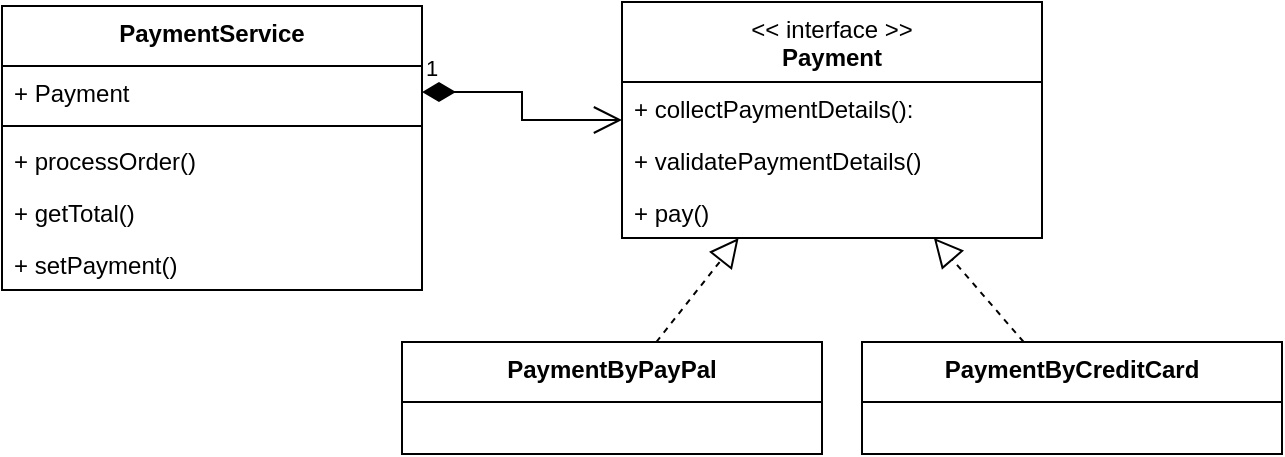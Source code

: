 <mxfile version="21.6.8" type="github">
  <diagram id="yHAGt3p8m7AsDcAoSCIJ" name="Page-1">
    <mxGraphModel dx="1322" dy="605" grid="1" gridSize="10" guides="1" tooltips="1" connect="1" arrows="1" fold="1" page="1" pageScale="1" pageWidth="3840" pageHeight="2400" math="0" shadow="0">
      <root>
        <mxCell id="0" />
        <mxCell id="1" parent="0" />
        <mxCell id="FEiV0cqoIyy7e94Y_yFh-1" value="&lt;span style=&quot;font-weight: normal;&quot;&gt;&amp;lt;&amp;lt; interface &amp;gt;&amp;gt;&lt;br&gt;&lt;/span&gt;Payment" style="swimlane;fontStyle=1;align=center;verticalAlign=top;childLayout=stackLayout;horizontal=1;startSize=40;horizontalStack=0;resizeParent=1;resizeParentMax=0;resizeLast=0;collapsible=1;marginBottom=0;whiteSpace=wrap;html=1;" parent="1" vertex="1">
          <mxGeometry x="510" y="190" width="210" height="118" as="geometry" />
        </mxCell>
        <mxCell id="FEiV0cqoIyy7e94Y_yFh-4" value="+ collectPaymentDetails():" style="text;strokeColor=none;fillColor=none;align=left;verticalAlign=top;spacingLeft=4;spacingRight=4;overflow=hidden;rotatable=0;points=[[0,0.5],[1,0.5]];portConstraint=eastwest;whiteSpace=wrap;html=1;" parent="FEiV0cqoIyy7e94Y_yFh-1" vertex="1">
          <mxGeometry y="40" width="210" height="26" as="geometry" />
        </mxCell>
        <mxCell id="FEiV0cqoIyy7e94Y_yFh-5" value="+ validatePaymentDetails()" style="text;strokeColor=none;fillColor=none;align=left;verticalAlign=top;spacingLeft=4;spacingRight=4;overflow=hidden;rotatable=0;points=[[0,0.5],[1,0.5]];portConstraint=eastwest;whiteSpace=wrap;html=1;" parent="FEiV0cqoIyy7e94Y_yFh-1" vertex="1">
          <mxGeometry y="66" width="210" height="26" as="geometry" />
        </mxCell>
        <mxCell id="FEiV0cqoIyy7e94Y_yFh-6" value="+ pay()" style="text;strokeColor=none;fillColor=none;align=left;verticalAlign=top;spacingLeft=4;spacingRight=4;overflow=hidden;rotatable=0;points=[[0,0.5],[1,0.5]];portConstraint=eastwest;whiteSpace=wrap;html=1;" parent="FEiV0cqoIyy7e94Y_yFh-1" vertex="1">
          <mxGeometry y="92" width="210" height="26" as="geometry" />
        </mxCell>
        <mxCell id="FEiV0cqoIyy7e94Y_yFh-7" value="PaymentByPayPal" style="swimlane;fontStyle=1;align=center;verticalAlign=top;childLayout=stackLayout;horizontal=1;startSize=30;horizontalStack=0;resizeParent=1;resizeParentMax=0;resizeLast=0;collapsible=1;marginBottom=0;whiteSpace=wrap;html=1;" parent="1" vertex="1">
          <mxGeometry x="400" y="360" width="210" height="56" as="geometry" />
        </mxCell>
        <mxCell id="FEiV0cqoIyy7e94Y_yFh-11" value="PaymentByCreditCard" style="swimlane;fontStyle=1;align=center;verticalAlign=top;childLayout=stackLayout;horizontal=1;startSize=30;horizontalStack=0;resizeParent=1;resizeParentMax=0;resizeLast=0;collapsible=1;marginBottom=0;whiteSpace=wrap;html=1;" parent="1" vertex="1">
          <mxGeometry x="630" y="360" width="210" height="56" as="geometry" />
        </mxCell>
        <mxCell id="FEiV0cqoIyy7e94Y_yFh-15" value="" style="endArrow=block;dashed=1;endFill=0;endSize=12;html=1;rounded=0;" parent="1" source="FEiV0cqoIyy7e94Y_yFh-11" target="FEiV0cqoIyy7e94Y_yFh-1" edge="1">
          <mxGeometry width="160" relative="1" as="geometry">
            <mxPoint x="660" y="360" as="sourcePoint" />
            <mxPoint x="820" y="360" as="targetPoint" />
          </mxGeometry>
        </mxCell>
        <mxCell id="FEiV0cqoIyy7e94Y_yFh-16" value="" style="endArrow=block;dashed=1;endFill=0;endSize=12;html=1;rounded=0;" parent="1" source="FEiV0cqoIyy7e94Y_yFh-7" target="FEiV0cqoIyy7e94Y_yFh-1" edge="1">
          <mxGeometry width="160" relative="1" as="geometry">
            <mxPoint x="660" y="360" as="sourcePoint" />
            <mxPoint x="820" y="360" as="targetPoint" />
          </mxGeometry>
        </mxCell>
        <mxCell id="FEiV0cqoIyy7e94Y_yFh-17" value="PaymentService" style="swimlane;fontStyle=1;align=center;verticalAlign=top;childLayout=stackLayout;horizontal=1;startSize=30;horizontalStack=0;resizeParent=1;resizeParentMax=0;resizeLast=0;collapsible=1;marginBottom=0;whiteSpace=wrap;html=1;" parent="1" vertex="1">
          <mxGeometry x="200" y="192" width="210" height="142" as="geometry" />
        </mxCell>
        <mxCell id="FEiV0cqoIyy7e94Y_yFh-18" value="+ Payment" style="text;strokeColor=none;fillColor=none;align=left;verticalAlign=top;spacingLeft=4;spacingRight=4;overflow=hidden;rotatable=0;points=[[0,0.5],[1,0.5]];portConstraint=eastwest;whiteSpace=wrap;html=1;" parent="FEiV0cqoIyy7e94Y_yFh-17" vertex="1">
          <mxGeometry y="30" width="210" height="26" as="geometry" />
        </mxCell>
        <mxCell id="FEiV0cqoIyy7e94Y_yFh-23" value="" style="line;strokeWidth=1;fillColor=none;align=left;verticalAlign=middle;spacingTop=-1;spacingLeft=3;spacingRight=3;rotatable=0;labelPosition=right;points=[];portConstraint=eastwest;strokeColor=inherit;" parent="FEiV0cqoIyy7e94Y_yFh-17" vertex="1">
          <mxGeometry y="56" width="210" height="8" as="geometry" />
        </mxCell>
        <mxCell id="FEiV0cqoIyy7e94Y_yFh-19" value="+ processOrder()" style="text;strokeColor=none;fillColor=none;align=left;verticalAlign=top;spacingLeft=4;spacingRight=4;overflow=hidden;rotatable=0;points=[[0,0.5],[1,0.5]];portConstraint=eastwest;whiteSpace=wrap;html=1;" parent="FEiV0cqoIyy7e94Y_yFh-17" vertex="1">
          <mxGeometry y="64" width="210" height="26" as="geometry" />
        </mxCell>
        <mxCell id="FEiV0cqoIyy7e94Y_yFh-20" value="+ getTotal()" style="text;strokeColor=none;fillColor=none;align=left;verticalAlign=top;spacingLeft=4;spacingRight=4;overflow=hidden;rotatable=0;points=[[0,0.5],[1,0.5]];portConstraint=eastwest;whiteSpace=wrap;html=1;" parent="FEiV0cqoIyy7e94Y_yFh-17" vertex="1">
          <mxGeometry y="90" width="210" height="26" as="geometry" />
        </mxCell>
        <mxCell id="ExOwkpLLWx1FE4QeCtvQ-1" value="+ setPayment()" style="text;strokeColor=none;fillColor=none;align=left;verticalAlign=top;spacingLeft=4;spacingRight=4;overflow=hidden;rotatable=0;points=[[0,0.5],[1,0.5]];portConstraint=eastwest;whiteSpace=wrap;html=1;" vertex="1" parent="FEiV0cqoIyy7e94Y_yFh-17">
          <mxGeometry y="116" width="210" height="26" as="geometry" />
        </mxCell>
        <mxCell id="FEiV0cqoIyy7e94Y_yFh-21" value="1" style="endArrow=open;html=1;endSize=12;startArrow=diamondThin;startSize=14;startFill=1;edgeStyle=orthogonalEdgeStyle;align=left;verticalAlign=bottom;rounded=0;" parent="1" source="FEiV0cqoIyy7e94Y_yFh-18" target="FEiV0cqoIyy7e94Y_yFh-1" edge="1">
          <mxGeometry x="-1" y="3" relative="1" as="geometry">
            <mxPoint x="600" y="360" as="sourcePoint" />
            <mxPoint x="760" y="360" as="targetPoint" />
          </mxGeometry>
        </mxCell>
      </root>
    </mxGraphModel>
  </diagram>
</mxfile>
